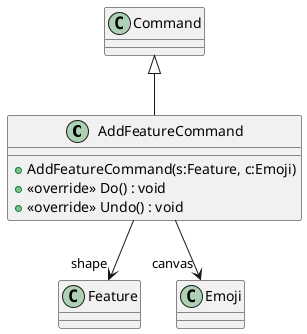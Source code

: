 @startuml
class AddFeatureCommand {
    + AddFeatureCommand(s:Feature, c:Emoji)
    + <<override>> Do() : void
    + <<override>> Undo() : void
}
Command <|-- AddFeatureCommand
AddFeatureCommand --> "shape" Feature
AddFeatureCommand --> "canvas" Emoji
@enduml
